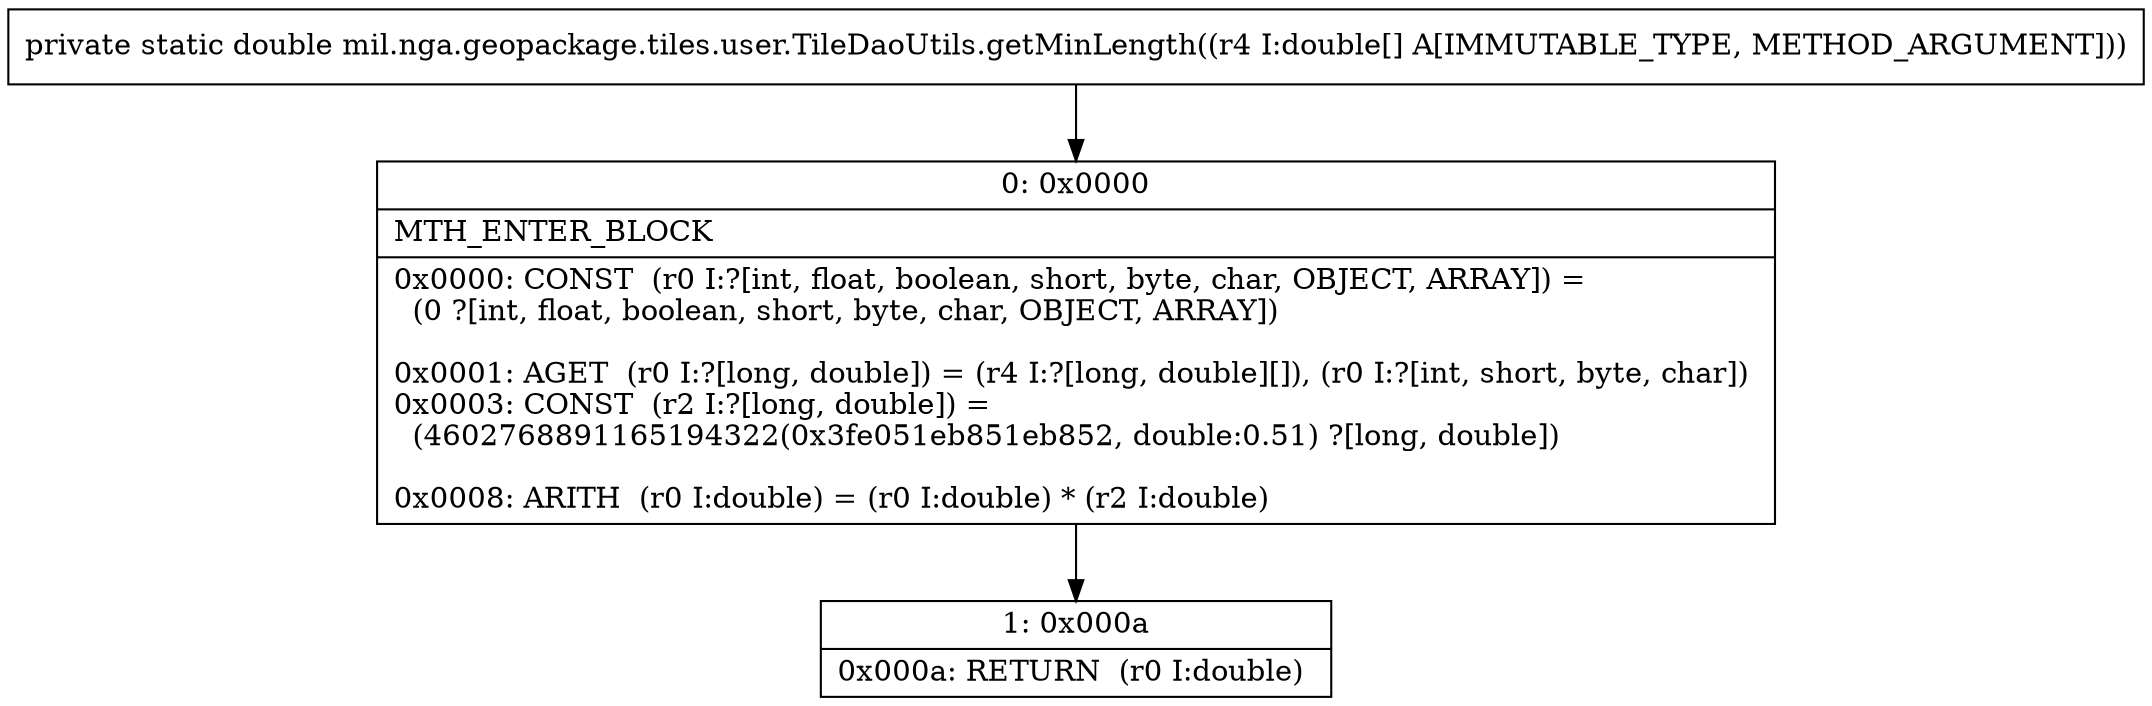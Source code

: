 digraph "CFG formil.nga.geopackage.tiles.user.TileDaoUtils.getMinLength([D)D" {
Node_0 [shape=record,label="{0\:\ 0x0000|MTH_ENTER_BLOCK\l|0x0000: CONST  (r0 I:?[int, float, boolean, short, byte, char, OBJECT, ARRAY]) = \l  (0 ?[int, float, boolean, short, byte, char, OBJECT, ARRAY])\l \l0x0001: AGET  (r0 I:?[long, double]) = (r4 I:?[long, double][]), (r0 I:?[int, short, byte, char]) \l0x0003: CONST  (r2 I:?[long, double]) = \l  (4602768891165194322(0x3fe051eb851eb852, double:0.51) ?[long, double])\l \l0x0008: ARITH  (r0 I:double) = (r0 I:double) * (r2 I:double) \l}"];
Node_1 [shape=record,label="{1\:\ 0x000a|0x000a: RETURN  (r0 I:double) \l}"];
MethodNode[shape=record,label="{private static double mil.nga.geopackage.tiles.user.TileDaoUtils.getMinLength((r4 I:double[] A[IMMUTABLE_TYPE, METHOD_ARGUMENT])) }"];
MethodNode -> Node_0;
Node_0 -> Node_1;
}

